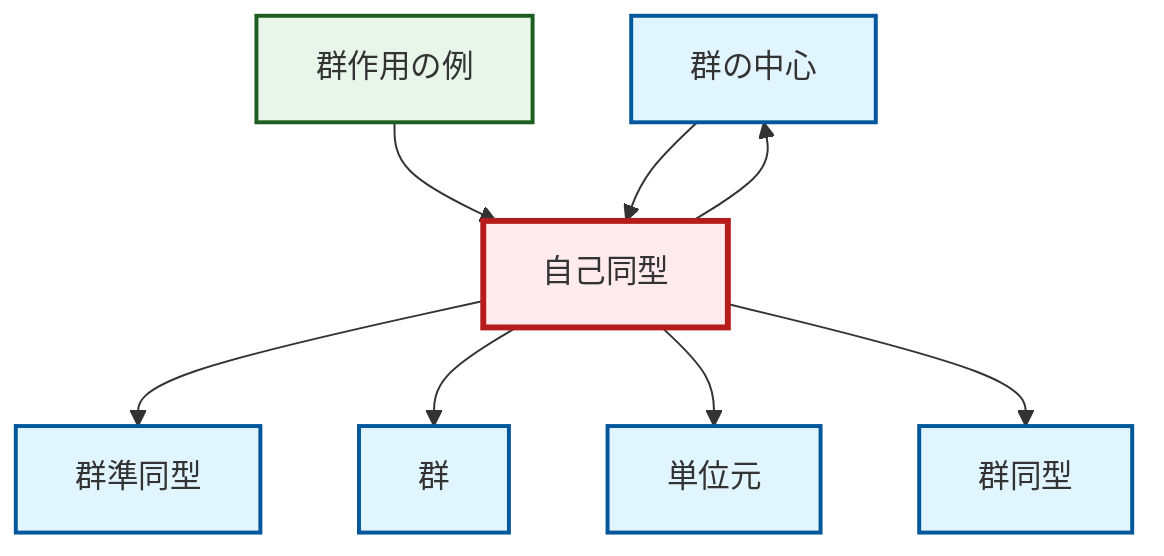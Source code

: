 graph TD
    classDef definition fill:#e1f5fe,stroke:#01579b,stroke-width:2px
    classDef theorem fill:#f3e5f5,stroke:#4a148c,stroke-width:2px
    classDef axiom fill:#fff3e0,stroke:#e65100,stroke-width:2px
    classDef example fill:#e8f5e9,stroke:#1b5e20,stroke-width:2px
    classDef current fill:#ffebee,stroke:#b71c1c,stroke-width:3px
    def-homomorphism["群準同型"]:::definition
    def-center-of-group["群の中心"]:::definition
    def-isomorphism["群同型"]:::definition
    def-group["群"]:::definition
    def-identity-element["単位元"]:::definition
    ex-group-action-examples["群作用の例"]:::example
    def-automorphism["自己同型"]:::definition
    def-automorphism --> def-homomorphism
    def-automorphism --> def-group
    ex-group-action-examples --> def-automorphism
    def-automorphism --> def-identity-element
    def-center-of-group --> def-automorphism
    def-automorphism --> def-isomorphism
    def-automorphism --> def-center-of-group
    class def-automorphism current